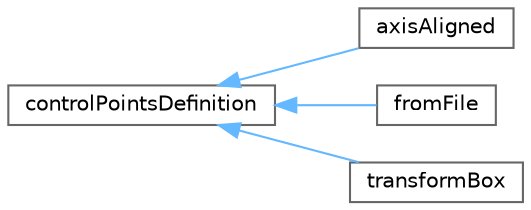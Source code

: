 digraph "Graphical Class Hierarchy"
{
 // LATEX_PDF_SIZE
  bgcolor="transparent";
  edge [fontname=Helvetica,fontsize=10,labelfontname=Helvetica,labelfontsize=10];
  node [fontname=Helvetica,fontsize=10,shape=box,height=0.2,width=0.4];
  rankdir="LR";
  Node0 [id="Node000000",label="controlPointsDefinition",height=0.2,width=0.4,color="grey40", fillcolor="white", style="filled",URL="$classFoam_1_1controlPointsDefinition.html",tooltip="Abstract base for selecting how to construct the control points of a volumetric B-Splines morpher."];
  Node0 -> Node1 [id="edge4431_Node000000_Node000001",dir="back",color="steelblue1",style="solid",tooltip=" "];
  Node1 [id="Node000001",label="axisAligned",height=0.2,width=0.4,color="grey40", fillcolor="white", style="filled",URL="$classFoam_1_1axisAligned.html",tooltip="Defines control points aligned with coordinate system."];
  Node0 -> Node2 [id="edge4432_Node000000_Node000002",dir="back",color="steelblue1",style="solid",tooltip=" "];
  Node2 [id="Node000002",label="fromFile",height=0.2,width=0.4,color="grey40", fillcolor="white", style="filled",URL="$classFoam_1_1fromFile.html",tooltip="Reads control points from constant/controlPoints."];
  Node0 -> Node3 [id="edge4433_Node000000_Node000003",dir="back",color="steelblue1",style="solid",tooltip=" "];
  Node3 [id="Node000003",label="transformBox",height=0.2,width=0.4,color="grey40", fillcolor="white", style="filled",URL="$classFoam_1_1transformBox.html",tooltip="Defines control points based on given lower and upper boundaries for the box and additional translati..."];
}
